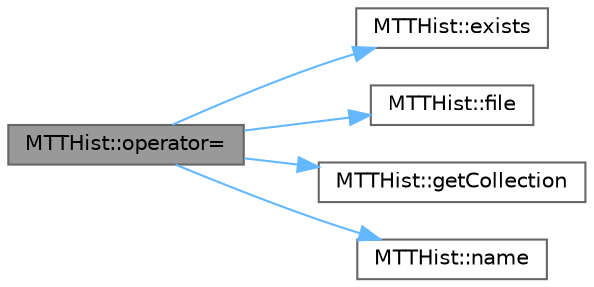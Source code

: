 digraph "MTTHist::operator="
{
 // LATEX_PDF_SIZE
  bgcolor="transparent";
  edge [fontname=Helvetica,fontsize=10,labelfontname=Helvetica,labelfontsize=10];
  node [fontname=Helvetica,fontsize=10,shape=box,height=0.2,width=0.4];
  rankdir="LR";
  Node1 [id="Node000001",label="MTTHist::operator=",height=0.2,width=0.4,color="gray40", fillcolor="grey60", style="filled", fontcolor="black",tooltip=" "];
  Node1 -> Node2 [id="edge1_Node000001_Node000002",color="steelblue1",style="solid",tooltip=" "];
  Node2 [id="Node000002",label="MTTHist::exists",height=0.2,width=0.4,color="grey40", fillcolor="white", style="filled",URL="$class_m_t_t_hist.html#ae7b199c106361d92f2bd420d78275537",tooltip=" "];
  Node1 -> Node3 [id="edge2_Node000001_Node000003",color="steelblue1",style="solid",tooltip=" "];
  Node3 [id="Node000003",label="MTTHist::file",height=0.2,width=0.4,color="grey40", fillcolor="white", style="filled",URL="$class_m_t_t_hist.html#a0156ec3e32dbbd6e8ebeb8bbc6f675f0",tooltip=" "];
  Node1 -> Node4 [id="edge3_Node000001_Node000004",color="steelblue1",style="solid",tooltip=" "];
  Node4 [id="Node000004",label="MTTHist::getCollection",height=0.2,width=0.4,color="grey40", fillcolor="white", style="filled",URL="$class_m_t_t_hist.html#ad5bbfc16aee0941913a12e184a545b36",tooltip=" "];
  Node1 -> Node5 [id="edge4_Node000001_Node000005",color="steelblue1",style="solid",tooltip=" "];
  Node5 [id="Node000005",label="MTTHist::name",height=0.2,width=0.4,color="grey40", fillcolor="white", style="filled",URL="$class_m_t_t_hist.html#a3bdab86aec132339cf66dd7feb558a20",tooltip=" "];
}
